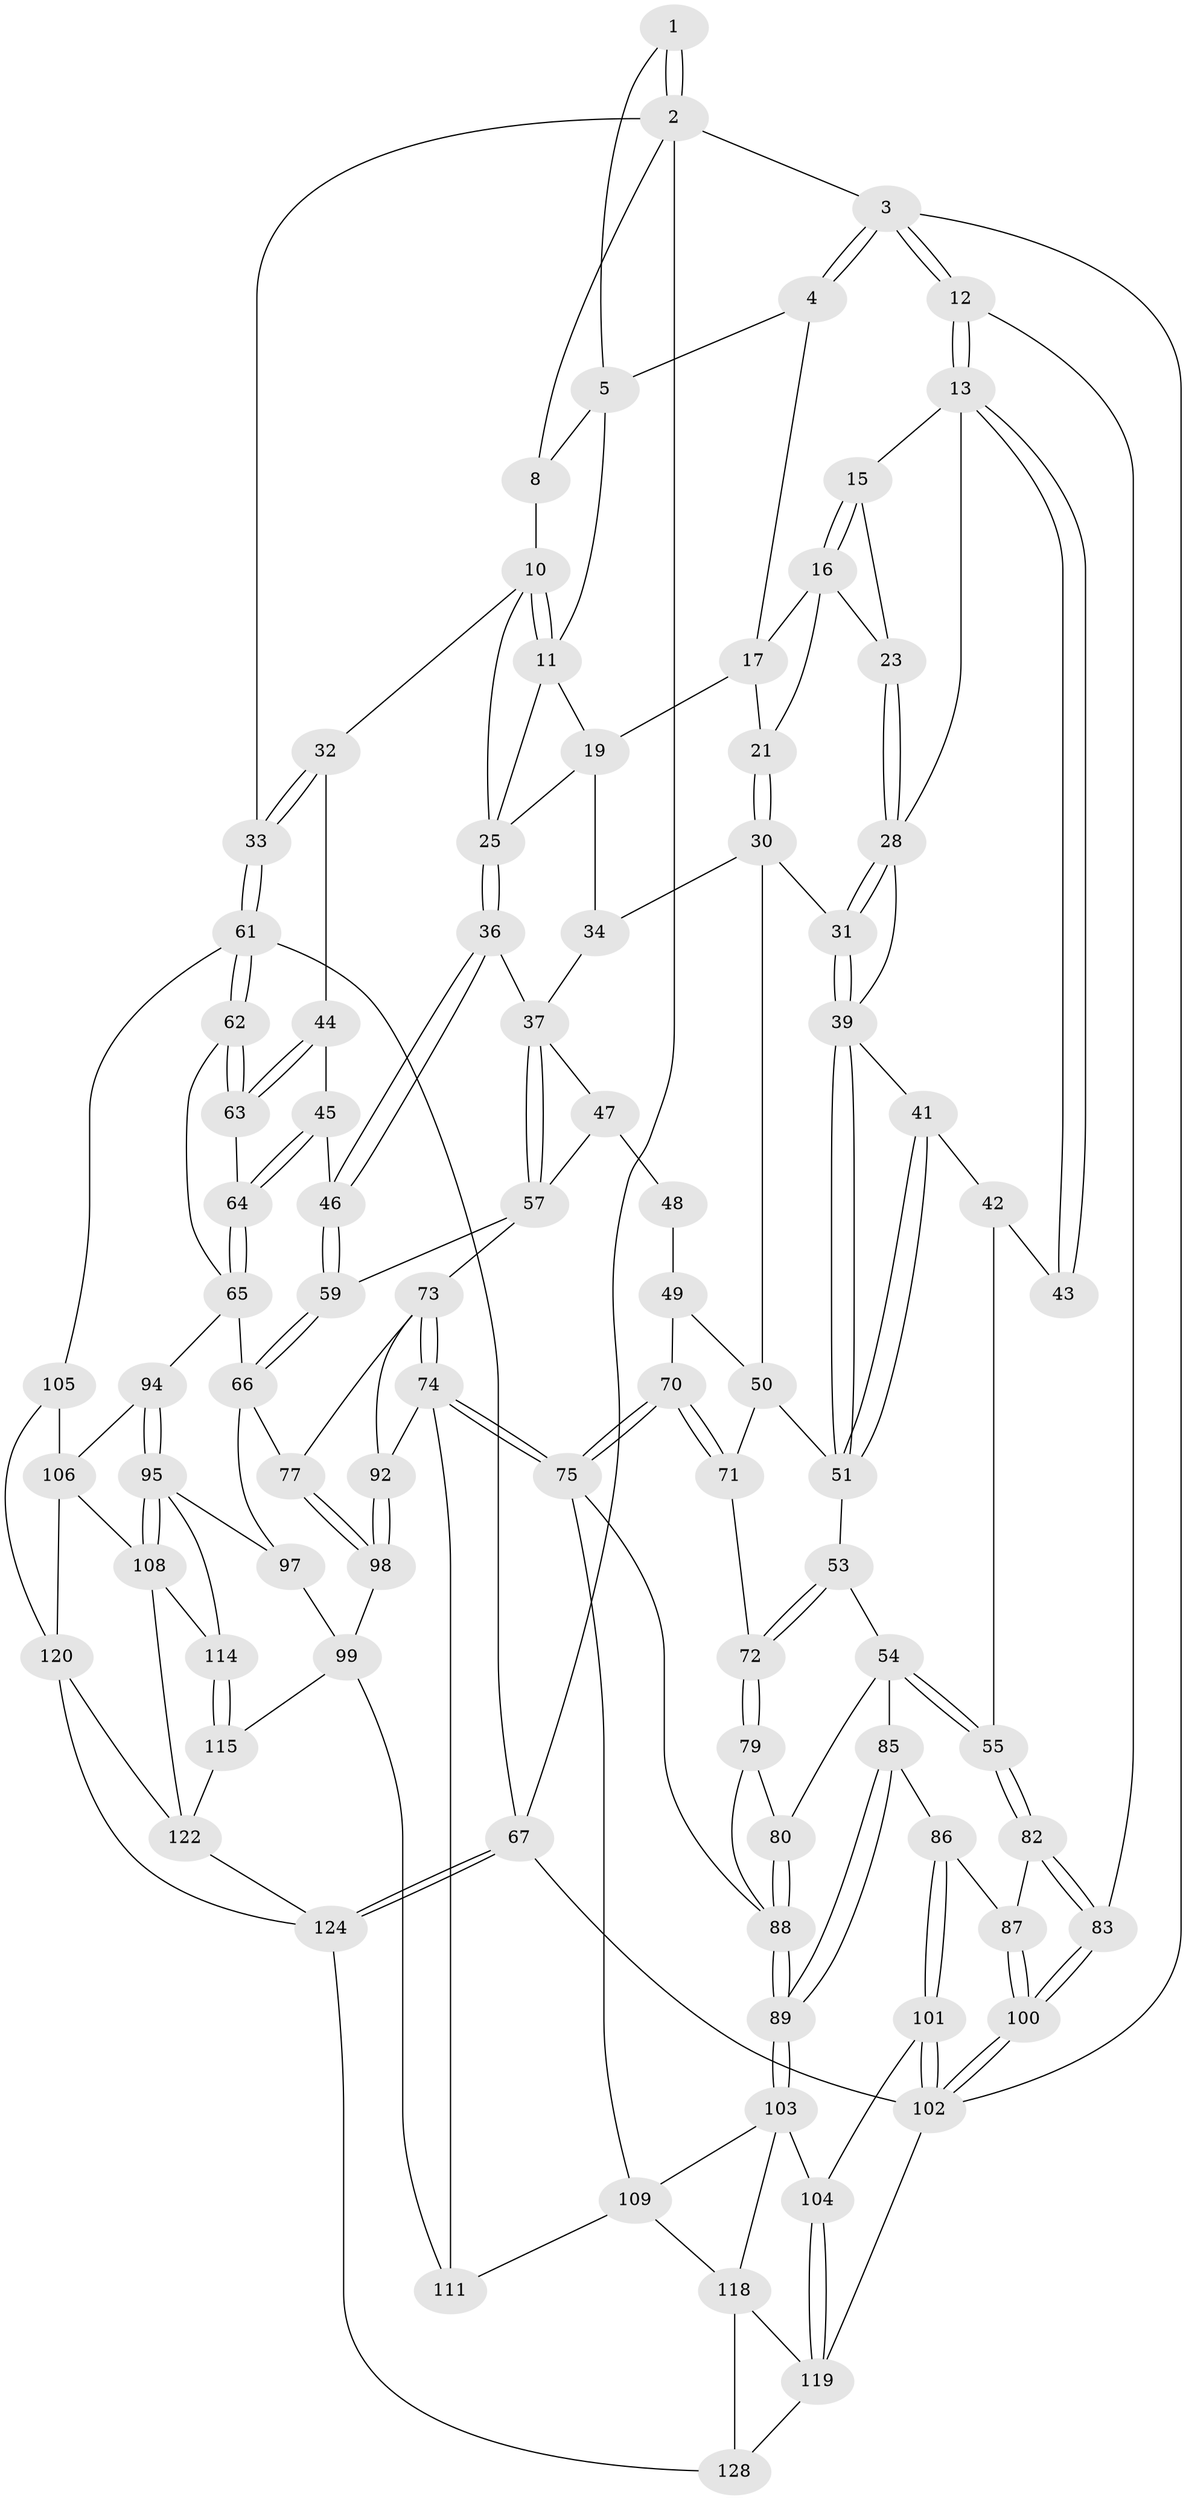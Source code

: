 // original degree distribution, {3: 0.015625, 6: 0.25, 4: 0.265625, 5: 0.46875}
// Generated by graph-tools (version 1.1) at 2025/11/02/27/25 16:11:58]
// undirected, 89 vertices, 202 edges
graph export_dot {
graph [start="1"]
  node [color=gray90,style=filled];
  1 [pos="+0.6036592691465154+0"];
  2 [pos="+1+0",super="+9"];
  3 [pos="+0+0"];
  4 [pos="+0.32304785086297166+0",super="+7"];
  5 [pos="+0.6356775608595427+0.09422816813869737",super="+6"];
  8 [pos="+0.6815234287068058+0.12093363702309505"];
  10 [pos="+0.7144409402834139+0.23911012728805014",super="+24"];
  11 [pos="+0.5505041707382494+0.1773164802250221",super="+18"];
  12 [pos="+0+0.23543285509572046"];
  13 [pos="+0+0.23557567215243394",super="+14"];
  15 [pos="+0.04395708068301008+0.15735648353472811"];
  16 [pos="+0.2694777906816328+0.008819570988870564",super="+22"];
  17 [pos="+0.3071333729413545+0",super="+20"];
  19 [pos="+0.4452401693594694+0.2536283069332818",super="+27"];
  21 [pos="+0.3320374207818109+0.33286950978552016"];
  23 [pos="+0.18034441256307138+0.278636100309135"];
  25 [pos="+0.629533421661908+0.35312445740470416",super="+26"];
  28 [pos="+0.18908848201941925+0.33792149749150274",super="+29"];
  30 [pos="+0.3182647479995634+0.37591156452666974",super="+35"];
  31 [pos="+0.23146053373401368+0.3856270387946226"];
  32 [pos="+0.9164955504920704+0.26816937658541984"];
  33 [pos="+1+0"];
  34 [pos="+0.4858339620792921+0.4045959198264378"];
  36 [pos="+0.6244187803351999+0.3745178351875116"];
  37 [pos="+0.6212571594686335+0.37665770874656",super="+38"];
  39 [pos="+0.21231427614804865+0.4112726124846555",super="+40"];
  41 [pos="+0.09853860104420352+0.45650047368150676"];
  42 [pos="+0.0712129355299709+0.462544995571738",super="+56"];
  43 [pos="+0.00496624652133142+0.43704448019266084"];
  44 [pos="+0.8693768822899671+0.4106708571517808"];
  45 [pos="+0.7565453643946658+0.45908197128171346"];
  46 [pos="+0.6865552540324491+0.4416143965097945"];
  47 [pos="+0.5330320579871912+0.5477990298535028"];
  48 [pos="+0.5277587094367048+0.5487293824528525"];
  49 [pos="+0.3952519544807075+0.47834780740059507",super="+69"];
  50 [pos="+0.37846280969351864+0.45953065074750926",super="+60"];
  51 [pos="+0.1767178582678818+0.48820923267433686",super="+52"];
  53 [pos="+0.1713865131505821+0.5298712229737926"];
  54 [pos="+0.1631928910227253+0.5409921949569256",super="+81"];
  55 [pos="+0.0637175254354322+0.5750569856604686"];
  57 [pos="+0.5646263973550375+0.5467646564134876",super="+58"];
  59 [pos="+0.6630941504531322+0.5454814481634905"];
  61 [pos="+1+0.6227203130969967",super="+68"];
  62 [pos="+0.9363248800207036+0.6145205060967037"];
  63 [pos="+0.9104862500323265+0.5440342455228248"];
  64 [pos="+0.7606249743030532+0.5099814305708479"];
  65 [pos="+0.7560514212856723+0.6127445664287108",super="+84"];
  66 [pos="+0.7231490999629452+0.6236970033839978",super="+76"];
  67 [pos="+1+1"];
  70 [pos="+0.42277252570373774+0.6853886008478232"];
  71 [pos="+0.3160883733237761+0.5882632052579185"];
  72 [pos="+0.2713514165480292+0.6300274156970659"];
  73 [pos="+0.5726293225890856+0.6099579028675847",super="+78"];
  74 [pos="+0.46319732664514973+0.7345612647846473",super="+93"];
  75 [pos="+0.4258576983903687+0.7000964172388038",super="+90"];
  77 [pos="+0.6914640709634924+0.6492422786502474"];
  79 [pos="+0.2574993817576966+0.6473491056474209"];
  80 [pos="+0.19883650069296355+0.6173118348797271"];
  82 [pos="+0.05812258044714198+0.58044816507871"];
  83 [pos="+0+0.6070248251922684"];
  85 [pos="+0.13496234698106607+0.6951572749452734"];
  86 [pos="+0.09776357544741546+0.6811014426822236"];
  87 [pos="+0.09561584781671481+0.6784942934263918"];
  88 [pos="+0.19351837973247005+0.7387004356582674",super="+91"];
  89 [pos="+0.17866156349636741+0.7446580798353626"];
  92 [pos="+0.5434897621717011+0.762139451942003"];
  94 [pos="+0.9017629787666253+0.6548435989778806"];
  95 [pos="+0.840640236148623+0.7729475931486338",super="+96"];
  97 [pos="+0.7244943257465187+0.7621238196181065"];
  98 [pos="+0.620516011169679+0.7371237391747928"];
  99 [pos="+0.7058962511236007+0.7693935931796909",super="+113"];
  100 [pos="+0+0.7043228520990953"];
  101 [pos="+0+0.8416797328146691"];
  102 [pos="+0+0.9506704087108905",super="+117"];
  103 [pos="+0.1760888233083832+0.7525134521029112",super="+110"];
  104 [pos="+0.10025235332539327+0.8201293041429797"];
  105 [pos="+1+0.8303302511447718"];
  106 [pos="+0.9496874580000736+0.780386276926043",super="+107"];
  108 [pos="+0.8648116196440863+0.8361460380686797",super="+116"];
  109 [pos="+0.30546084298571086+0.8520370818905786",super="+112"];
  111 [pos="+0.5095811678581046+0.8919166549792199"];
  114 [pos="+0.7388964092534178+0.8535062132490279"];
  115 [pos="+0.595597805738975+0.8866775250103519"];
  118 [pos="+0.2192537130250528+0.931356245497987",super="+125"];
  119 [pos="+0.20280244989489626+0.9453557156284854",super="+126"];
  120 [pos="+0.913547666480911+0.8800927926182396",super="+121"];
  122 [pos="+0.7623078607040118+0.964169415870051",super="+123"];
  124 [pos="+1+1",super="+127"];
  128 [pos="+0.5028632136416353+1"];
  1 -- 2;
  1 -- 2;
  1 -- 5;
  2 -- 3;
  2 -- 67;
  2 -- 8;
  2 -- 33;
  3 -- 4;
  3 -- 4;
  3 -- 12;
  3 -- 12;
  3 -- 102;
  4 -- 17;
  4 -- 5;
  5 -- 8;
  5 -- 11;
  8 -- 10;
  10 -- 11;
  10 -- 11;
  10 -- 32;
  10 -- 25;
  11 -- 19;
  11 -- 25;
  12 -- 13;
  12 -- 13;
  12 -- 83;
  13 -- 43;
  13 -- 43;
  13 -- 28;
  13 -- 15;
  15 -- 16;
  15 -- 16;
  15 -- 23;
  16 -- 17;
  16 -- 21;
  16 -- 23;
  17 -- 19;
  17 -- 21;
  19 -- 25;
  19 -- 34;
  21 -- 30;
  21 -- 30;
  23 -- 28;
  23 -- 28;
  25 -- 36;
  25 -- 36;
  28 -- 31;
  28 -- 31;
  28 -- 39;
  30 -- 31;
  30 -- 34;
  30 -- 50;
  31 -- 39;
  31 -- 39;
  32 -- 33;
  32 -- 33;
  32 -- 44;
  33 -- 61;
  33 -- 61;
  34 -- 37;
  36 -- 37;
  36 -- 46;
  36 -- 46;
  37 -- 57;
  37 -- 57;
  37 -- 47;
  39 -- 51;
  39 -- 51;
  39 -- 41;
  41 -- 42;
  41 -- 51;
  41 -- 51;
  42 -- 43 [weight=2];
  42 -- 55;
  44 -- 45;
  44 -- 63;
  44 -- 63;
  45 -- 46;
  45 -- 64;
  45 -- 64;
  46 -- 59;
  46 -- 59;
  47 -- 48;
  47 -- 57;
  48 -- 49 [weight=2];
  49 -- 50;
  49 -- 70;
  50 -- 51;
  50 -- 71;
  51 -- 53;
  53 -- 54;
  53 -- 72;
  53 -- 72;
  54 -- 55;
  54 -- 55;
  54 -- 80;
  54 -- 85;
  55 -- 82;
  55 -- 82;
  57 -- 59;
  57 -- 73;
  59 -- 66;
  59 -- 66;
  61 -- 62;
  61 -- 62;
  61 -- 105;
  61 -- 67;
  62 -- 63;
  62 -- 63;
  62 -- 65;
  63 -- 64;
  64 -- 65;
  64 -- 65;
  65 -- 66;
  65 -- 94;
  66 -- 97;
  66 -- 77;
  67 -- 124;
  67 -- 124;
  67 -- 102;
  70 -- 71;
  70 -- 71;
  70 -- 75;
  70 -- 75;
  71 -- 72;
  72 -- 79;
  72 -- 79;
  73 -- 74;
  73 -- 74;
  73 -- 92;
  73 -- 77;
  74 -- 75;
  74 -- 75;
  74 -- 92;
  74 -- 111;
  75 -- 88;
  75 -- 109;
  77 -- 98;
  77 -- 98;
  79 -- 80;
  79 -- 88;
  80 -- 88;
  80 -- 88;
  82 -- 83;
  82 -- 83;
  82 -- 87;
  83 -- 100;
  83 -- 100;
  85 -- 86;
  85 -- 89;
  85 -- 89;
  86 -- 87;
  86 -- 101;
  86 -- 101;
  87 -- 100;
  87 -- 100;
  88 -- 89;
  88 -- 89;
  89 -- 103;
  89 -- 103;
  92 -- 98;
  92 -- 98;
  94 -- 95;
  94 -- 95;
  94 -- 106;
  95 -- 108;
  95 -- 108;
  95 -- 97;
  95 -- 114;
  97 -- 99;
  98 -- 99;
  99 -- 115;
  99 -- 111;
  100 -- 102;
  100 -- 102;
  101 -- 102;
  101 -- 102;
  101 -- 104;
  102 -- 119;
  103 -- 104;
  103 -- 109;
  103 -- 118;
  104 -- 119;
  104 -- 119;
  105 -- 106;
  105 -- 120;
  106 -- 120;
  106 -- 108;
  108 -- 114;
  108 -- 122;
  109 -- 111;
  109 -- 118;
  114 -- 115;
  114 -- 115;
  115 -- 122;
  118 -- 119;
  118 -- 128;
  119 -- 128;
  120 -- 122;
  120 -- 124;
  122 -- 124;
  124 -- 128;
}
